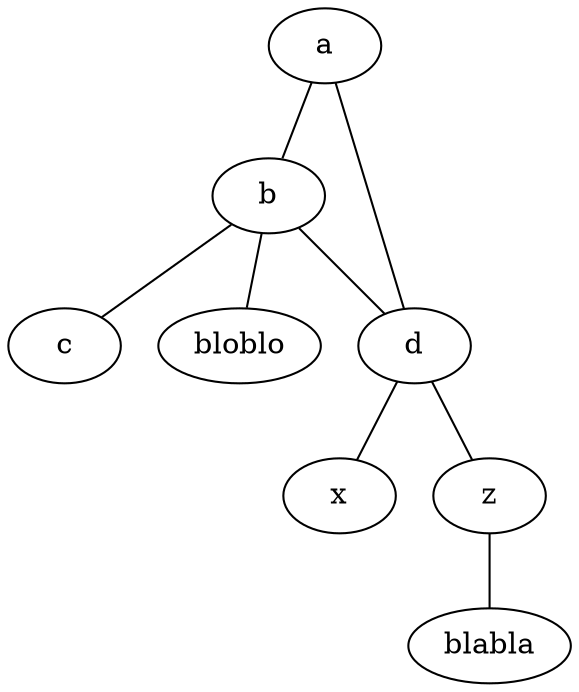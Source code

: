 graph graphname {
     a -- b -- c;
     b -- d;
	 d -- a;
	 d -- x;
	 d -- z -- blabla;
	 b -- bloblo;
 }